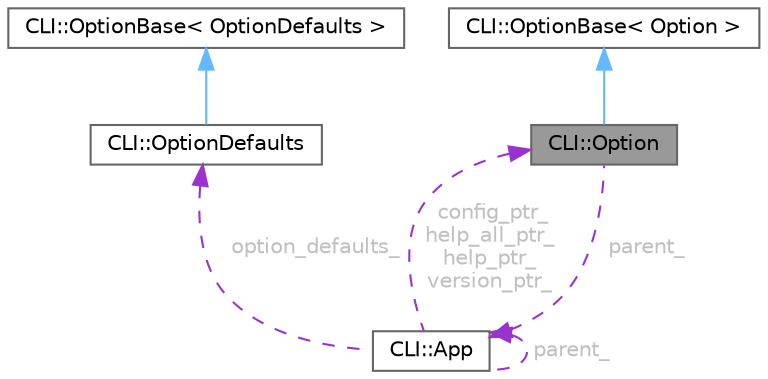 digraph "CLI::Option"
{
 // LATEX_PDF_SIZE
  bgcolor="transparent";
  edge [fontname=Helvetica,fontsize=10,labelfontname=Helvetica,labelfontsize=10];
  node [fontname=Helvetica,fontsize=10,shape=box,height=0.2,width=0.4];
  Node1 [id="Node000001",label="CLI::Option",height=0.2,width=0.4,color="gray40", fillcolor="grey60", style="filled", fontcolor="black",tooltip=" "];
  Node2 -> Node1 [id="edge1_Node000001_Node000002",dir="back",color="steelblue1",style="solid",tooltip=" "];
  Node2 [id="Node000002",label="CLI::OptionBase\< Option \>",height=0.2,width=0.4,color="gray40", fillcolor="white", style="filled",URL="$class_c_l_i_1_1_option_base.html",tooltip=" "];
  Node3 -> Node1 [id="edge2_Node000001_Node000003",dir="back",color="darkorchid3",style="dashed",tooltip=" ",label=" parent_",fontcolor="grey" ];
  Node3 [id="Node000003",label="CLI::App",height=0.2,width=0.4,color="gray40", fillcolor="white", style="filled",URL="$class_c_l_i_1_1_app.html",tooltip="Creates a command line program, with very few defaults."];
  Node4 -> Node3 [id="edge3_Node000003_Node000004",dir="back",color="darkorchid3",style="dashed",tooltip=" ",label=" option_defaults_",fontcolor="grey" ];
  Node4 [id="Node000004",label="CLI::OptionDefaults",height=0.2,width=0.4,color="gray40", fillcolor="white", style="filled",URL="$class_c_l_i_1_1_option_defaults.html",tooltip=" "];
  Node5 -> Node4 [id="edge4_Node000004_Node000005",dir="back",color="steelblue1",style="solid",tooltip=" "];
  Node5 [id="Node000005",label="CLI::OptionBase\< OptionDefaults \>",height=0.2,width=0.4,color="gray40", fillcolor="white", style="filled",URL="$class_c_l_i_1_1_option_base.html",tooltip=" "];
  Node1 -> Node3 [id="edge5_Node000003_Node000001",dir="back",color="darkorchid3",style="dashed",tooltip=" ",label=" config_ptr_\nhelp_all_ptr_\nhelp_ptr_\nversion_ptr_",fontcolor="grey" ];
  Node3 -> Node3 [id="edge6_Node000003_Node000003",dir="back",color="darkorchid3",style="dashed",tooltip=" ",label=" parent_",fontcolor="grey" ];
}
